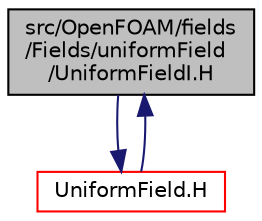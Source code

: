 digraph "src/OpenFOAM/fields/Fields/uniformField/UniformFieldI.H"
{
  bgcolor="transparent";
  edge [fontname="Helvetica",fontsize="10",labelfontname="Helvetica",labelfontsize="10"];
  node [fontname="Helvetica",fontsize="10",shape=record];
  Node1 [label="src/OpenFOAM/fields\l/Fields/uniformField\l/UniformFieldI.H",height=0.2,width=0.4,color="black", fillcolor="grey75", style="filled", fontcolor="black"];
  Node1 -> Node2 [color="midnightblue",fontsize="10",style="solid",fontname="Helvetica"];
  Node2 [label="UniformField.H",height=0.2,width=0.4,color="red",URL="$a08330.html"];
  Node2 -> Node1 [color="midnightblue",fontsize="10",style="solid",fontname="Helvetica"];
}
